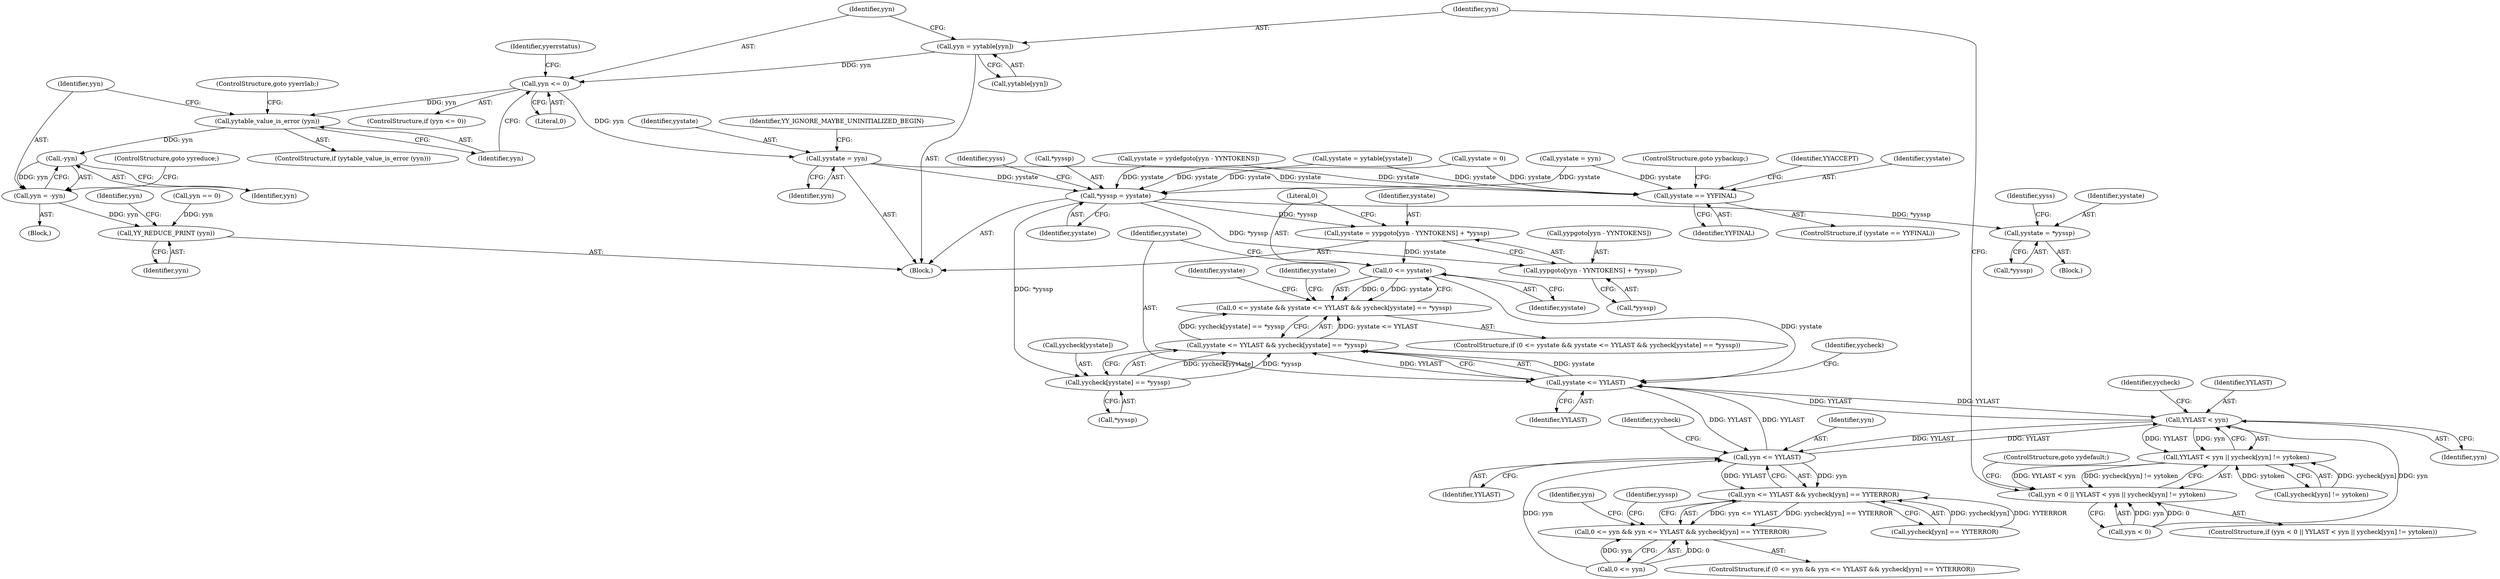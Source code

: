 digraph "0_yara_925bcf3c3b0a28b5b78e25d9efda5c0bf27ae699_1@array" {
"1000453" [label="(Call,yyn = yytable[yyn])"];
"1000459" [label="(Call,yyn <= 0)"];
"1000464" [label="(Call,yytable_value_is_error (yyn))"];
"1000469" [label="(Call,-yyn)"];
"1000467" [label="(Call,yyn = -yyn)"];
"1000521" [label="(Call,YY_REDUCE_PRINT (yyn))"];
"1000486" [label="(Call,yystate = yyn)"];
"1000284" [label="(Call,*yyssp = yystate)"];
"1001652" [label="(Call,yystate = yypgoto[yyn - YYNTOKENS] + *yyssp)"];
"1001664" [label="(Call,0 <= yystate)"];
"1001663" [label="(Call,0 <= yystate && yystate <= YYLAST && yycheck[yystate] == *yyssp)"];
"1001668" [label="(Call,yystate <= YYLAST)"];
"1000444" [label="(Call,YYLAST < yyn)"];
"1000443" [label="(Call,YYLAST < yyn || yycheck[yyn] != yytoken)"];
"1000439" [label="(Call,yyn < 0 || YYLAST < yyn || yycheck[yyn] != yytoken)"];
"1001782" [label="(Call,yyn <= YYLAST)"];
"1001781" [label="(Call,yyn <= YYLAST && yycheck[yyn] == YYTERROR)"];
"1001777" [label="(Call,0 <= yyn && yyn <= YYLAST && yycheck[yyn] == YYTERROR)"];
"1001667" [label="(Call,yystate <= YYLAST && yycheck[yystate] == *yyssp)"];
"1001654" [label="(Call,yypgoto[yyn - YYNTOKENS] + *yyssp)"];
"1001671" [label="(Call,yycheck[yystate] == *yyssp)"];
"1001816" [label="(Call,yystate = *yyssp)"];
"1000377" [label="(Call,yystate == YYFINAL)"];
"1001783" [label="(Identifier,yyn)"];
"1000467" [label="(Call,yyn = -yyn)"];
"1000486" [label="(Call,yystate = yyn)"];
"1000445" [label="(Identifier,YYLAST)"];
"1000464" [label="(Call,yytable_value_is_error (yyn))"];
"1000462" [label="(Block,)"];
"1001677" [label="(Call,yystate = yytable[yystate])"];
"1000522" [label="(Identifier,yyn)"];
"1001784" [label="(Identifier,YYLAST)"];
"1000487" [label="(Identifier,yystate)"];
"1000381" [label="(ControlStructure,goto yybackup;)"];
"1000380" [label="(Identifier,YYACCEPT)"];
"1001673" [label="(Identifier,yycheck)"];
"1001675" [label="(Call,*yyssp)"];
"1000468" [label="(Identifier,yyn)"];
"1001666" [label="(Identifier,yystate)"];
"1000460" [label="(Identifier,yyn)"];
"1001787" [label="(Identifier,yycheck)"];
"1001667" [label="(Call,yystate <= YYLAST && yycheck[yystate] == *yyssp)"];
"1000461" [label="(Literal,0)"];
"1000470" [label="(Identifier,yyn)"];
"1001660" [label="(Call,*yyssp)"];
"1000454" [label="(Identifier,yyn)"];
"1000463" [label="(ControlStructure,if (yytable_value_is_error (yyn)))"];
"1000447" [label="(Call,yycheck[yyn] != yytoken)"];
"1000379" [label="(Identifier,YYFINAL)"];
"1001782" [label="(Call,yyn <= YYLAST)"];
"1000503" [label="(Call,yyn == 0)"];
"1000287" [label="(Identifier,yystate)"];
"1001678" [label="(Identifier,yystate)"];
"1001653" [label="(Identifier,yystate)"];
"1001670" [label="(Identifier,YYLAST)"];
"1001792" [label="(Identifier,yyn)"];
"1000473" [label="(Identifier,yyerrstatus)"];
"1000446" [label="(Identifier,yyn)"];
"1000291" [label="(Identifier,yyss)"];
"1000458" [label="(ControlStructure,if (yyn <= 0))"];
"1000443" [label="(Call,YYLAST < yyn || yycheck[yyn] != yytoken)"];
"1000453" [label="(Call,yyn = yytable[yyn])"];
"1001654" [label="(Call,yypgoto[yyn - YYNTOKENS] + *yyssp)"];
"1001672" [label="(Call,yycheck[yystate])"];
"1000216" [label="(Block,)"];
"1000488" [label="(Identifier,yyn)"];
"1001776" [label="(ControlStructure,if (0 <= yyn && yyn <= YYLAST && yycheck[yyn] == YYTERROR))"];
"1000452" [label="(ControlStructure,goto yydefault;)"];
"1001683" [label="(Call,yystate = yydefgoto[yyn - YYNTOKENS])"];
"1001803" [label="(Identifier,yyssp)"];
"1001671" [label="(Call,yycheck[yystate] == *yyssp)"];
"1000438" [label="(ControlStructure,if (yyn < 0 || YYLAST < yyn || yycheck[yyn] != yytoken))"];
"1001662" [label="(ControlStructure,if (0 <= yystate && yystate <= YYLAST && yycheck[yystate] == *yyssp))"];
"1000378" [label="(Identifier,yystate)"];
"1001684" [label="(Identifier,yystate)"];
"1001816" [label="(Call,yystate = *yyssp)"];
"1000521" [label="(Call,YY_REDUCE_PRINT (yyn))"];
"1000285" [label="(Call,*yyssp)"];
"1000444" [label="(Call,YYLAST < yyn)"];
"1000491" [label="(Identifier,YY_IGNORE_MAYBE_UNINITIALIZED_BEGIN)"];
"1001818" [label="(Call,*yyssp)"];
"1001668" [label="(Call,yystate <= YYLAST)"];
"1001664" [label="(Call,0 <= yystate)"];
"1000465" [label="(Identifier,yyn)"];
"1001652" [label="(Call,yystate = yypgoto[yyn - YYNTOKENS] + *yyssp)"];
"1000449" [label="(Identifier,yycheck)"];
"1000376" [label="(ControlStructure,if (yystate == YYFINAL))"];
"1001663" [label="(Call,0 <= yystate && yystate <= YYLAST && yycheck[yystate] == *yyssp)"];
"1001665" [label="(Literal,0)"];
"1000524" [label="(Identifier,yyn)"];
"1001781" [label="(Call,yyn <= YYLAST && yycheck[yyn] == YYTERROR)"];
"1000439" [label="(Call,yyn < 0 || YYLAST < yyn || yycheck[yyn] != yytoken)"];
"1001821" [label="(Identifier,yyss)"];
"1001778" [label="(Call,0 <= yyn)"];
"1000267" [label="(Call,yystate = 0)"];
"1001785" [label="(Call,yycheck[yyn] == YYTERROR)"];
"1001777" [label="(Call,0 <= yyn && yyn <= YYLAST && yycheck[yyn] == YYTERROR)"];
"1001762" [label="(Block,)"];
"1000284" [label="(Call,*yyssp = yystate)"];
"1000466" [label="(ControlStructure,goto yyerrlab;)"];
"1000471" [label="(ControlStructure,goto yyreduce;)"];
"1001830" [label="(Call,yystate = yyn)"];
"1001655" [label="(Call,yypgoto[yyn - YYNTOKENS])"];
"1001817" [label="(Identifier,yystate)"];
"1000377" [label="(Call,yystate == YYFINAL)"];
"1000469" [label="(Call,-yyn)"];
"1000455" [label="(Call,yytable[yyn])"];
"1000440" [label="(Call,yyn < 0)"];
"1000459" [label="(Call,yyn <= 0)"];
"1001669" [label="(Identifier,yystate)"];
"1000453" -> "1000216"  [label="AST: "];
"1000453" -> "1000455"  [label="CFG: "];
"1000454" -> "1000453"  [label="AST: "];
"1000455" -> "1000453"  [label="AST: "];
"1000460" -> "1000453"  [label="CFG: "];
"1000453" -> "1000459"  [label="DDG: yyn"];
"1000459" -> "1000458"  [label="AST: "];
"1000459" -> "1000461"  [label="CFG: "];
"1000460" -> "1000459"  [label="AST: "];
"1000461" -> "1000459"  [label="AST: "];
"1000465" -> "1000459"  [label="CFG: "];
"1000473" -> "1000459"  [label="CFG: "];
"1000459" -> "1000464"  [label="DDG: yyn"];
"1000459" -> "1000486"  [label="DDG: yyn"];
"1000464" -> "1000463"  [label="AST: "];
"1000464" -> "1000465"  [label="CFG: "];
"1000465" -> "1000464"  [label="AST: "];
"1000466" -> "1000464"  [label="CFG: "];
"1000468" -> "1000464"  [label="CFG: "];
"1000464" -> "1000469"  [label="DDG: yyn"];
"1000469" -> "1000467"  [label="AST: "];
"1000469" -> "1000470"  [label="CFG: "];
"1000470" -> "1000469"  [label="AST: "];
"1000467" -> "1000469"  [label="CFG: "];
"1000469" -> "1000467"  [label="DDG: yyn"];
"1000467" -> "1000462"  [label="AST: "];
"1000468" -> "1000467"  [label="AST: "];
"1000471" -> "1000467"  [label="CFG: "];
"1000467" -> "1000521"  [label="DDG: yyn"];
"1000521" -> "1000216"  [label="AST: "];
"1000521" -> "1000522"  [label="CFG: "];
"1000522" -> "1000521"  [label="AST: "];
"1000524" -> "1000521"  [label="CFG: "];
"1000503" -> "1000521"  [label="DDG: yyn"];
"1000486" -> "1000216"  [label="AST: "];
"1000486" -> "1000488"  [label="CFG: "];
"1000487" -> "1000486"  [label="AST: "];
"1000488" -> "1000486"  [label="AST: "];
"1000491" -> "1000486"  [label="CFG: "];
"1000486" -> "1000284"  [label="DDG: yystate"];
"1000486" -> "1000377"  [label="DDG: yystate"];
"1000284" -> "1000216"  [label="AST: "];
"1000284" -> "1000287"  [label="CFG: "];
"1000285" -> "1000284"  [label="AST: "];
"1000287" -> "1000284"  [label="AST: "];
"1000291" -> "1000284"  [label="CFG: "];
"1001683" -> "1000284"  [label="DDG: yystate"];
"1001677" -> "1000284"  [label="DDG: yystate"];
"1001830" -> "1000284"  [label="DDG: yystate"];
"1000267" -> "1000284"  [label="DDG: yystate"];
"1000284" -> "1001652"  [label="DDG: *yyssp"];
"1000284" -> "1001654"  [label="DDG: *yyssp"];
"1000284" -> "1001671"  [label="DDG: *yyssp"];
"1000284" -> "1001816"  [label="DDG: *yyssp"];
"1001652" -> "1000216"  [label="AST: "];
"1001652" -> "1001654"  [label="CFG: "];
"1001653" -> "1001652"  [label="AST: "];
"1001654" -> "1001652"  [label="AST: "];
"1001665" -> "1001652"  [label="CFG: "];
"1001652" -> "1001664"  [label="DDG: yystate"];
"1001664" -> "1001663"  [label="AST: "];
"1001664" -> "1001666"  [label="CFG: "];
"1001665" -> "1001664"  [label="AST: "];
"1001666" -> "1001664"  [label="AST: "];
"1001669" -> "1001664"  [label="CFG: "];
"1001663" -> "1001664"  [label="CFG: "];
"1001664" -> "1001663"  [label="DDG: 0"];
"1001664" -> "1001663"  [label="DDG: yystate"];
"1001664" -> "1001668"  [label="DDG: yystate"];
"1001663" -> "1001662"  [label="AST: "];
"1001663" -> "1001667"  [label="CFG: "];
"1001667" -> "1001663"  [label="AST: "];
"1001678" -> "1001663"  [label="CFG: "];
"1001684" -> "1001663"  [label="CFG: "];
"1001667" -> "1001663"  [label="DDG: yystate <= YYLAST"];
"1001667" -> "1001663"  [label="DDG: yycheck[yystate] == *yyssp"];
"1001668" -> "1001667"  [label="AST: "];
"1001668" -> "1001670"  [label="CFG: "];
"1001669" -> "1001668"  [label="AST: "];
"1001670" -> "1001668"  [label="AST: "];
"1001673" -> "1001668"  [label="CFG: "];
"1001667" -> "1001668"  [label="CFG: "];
"1001668" -> "1000444"  [label="DDG: YYLAST"];
"1001668" -> "1001667"  [label="DDG: yystate"];
"1001668" -> "1001667"  [label="DDG: YYLAST"];
"1000444" -> "1001668"  [label="DDG: YYLAST"];
"1001782" -> "1001668"  [label="DDG: YYLAST"];
"1001668" -> "1001782"  [label="DDG: YYLAST"];
"1000444" -> "1000443"  [label="AST: "];
"1000444" -> "1000446"  [label="CFG: "];
"1000445" -> "1000444"  [label="AST: "];
"1000446" -> "1000444"  [label="AST: "];
"1000449" -> "1000444"  [label="CFG: "];
"1000443" -> "1000444"  [label="CFG: "];
"1000444" -> "1000443"  [label="DDG: YYLAST"];
"1000444" -> "1000443"  [label="DDG: yyn"];
"1001782" -> "1000444"  [label="DDG: YYLAST"];
"1000440" -> "1000444"  [label="DDG: yyn"];
"1000444" -> "1001782"  [label="DDG: YYLAST"];
"1000443" -> "1000439"  [label="AST: "];
"1000443" -> "1000447"  [label="CFG: "];
"1000447" -> "1000443"  [label="AST: "];
"1000439" -> "1000443"  [label="CFG: "];
"1000443" -> "1000439"  [label="DDG: YYLAST < yyn"];
"1000443" -> "1000439"  [label="DDG: yycheck[yyn] != yytoken"];
"1000447" -> "1000443"  [label="DDG: yycheck[yyn]"];
"1000447" -> "1000443"  [label="DDG: yytoken"];
"1000439" -> "1000438"  [label="AST: "];
"1000439" -> "1000440"  [label="CFG: "];
"1000440" -> "1000439"  [label="AST: "];
"1000452" -> "1000439"  [label="CFG: "];
"1000454" -> "1000439"  [label="CFG: "];
"1000440" -> "1000439"  [label="DDG: yyn"];
"1000440" -> "1000439"  [label="DDG: 0"];
"1001782" -> "1001781"  [label="AST: "];
"1001782" -> "1001784"  [label="CFG: "];
"1001783" -> "1001782"  [label="AST: "];
"1001784" -> "1001782"  [label="AST: "];
"1001787" -> "1001782"  [label="CFG: "];
"1001781" -> "1001782"  [label="CFG: "];
"1001782" -> "1001781"  [label="DDG: yyn"];
"1001782" -> "1001781"  [label="DDG: YYLAST"];
"1001778" -> "1001782"  [label="DDG: yyn"];
"1001781" -> "1001777"  [label="AST: "];
"1001781" -> "1001785"  [label="CFG: "];
"1001785" -> "1001781"  [label="AST: "];
"1001777" -> "1001781"  [label="CFG: "];
"1001781" -> "1001777"  [label="DDG: yyn <= YYLAST"];
"1001781" -> "1001777"  [label="DDG: yycheck[yyn] == YYTERROR"];
"1001785" -> "1001781"  [label="DDG: yycheck[yyn]"];
"1001785" -> "1001781"  [label="DDG: YYTERROR"];
"1001777" -> "1001776"  [label="AST: "];
"1001777" -> "1001778"  [label="CFG: "];
"1001778" -> "1001777"  [label="AST: "];
"1001792" -> "1001777"  [label="CFG: "];
"1001803" -> "1001777"  [label="CFG: "];
"1001778" -> "1001777"  [label="DDG: 0"];
"1001778" -> "1001777"  [label="DDG: yyn"];
"1001667" -> "1001671"  [label="CFG: "];
"1001671" -> "1001667"  [label="AST: "];
"1001671" -> "1001667"  [label="DDG: yycheck[yystate]"];
"1001671" -> "1001667"  [label="DDG: *yyssp"];
"1001654" -> "1001660"  [label="CFG: "];
"1001655" -> "1001654"  [label="AST: "];
"1001660" -> "1001654"  [label="AST: "];
"1001671" -> "1001675"  [label="CFG: "];
"1001672" -> "1001671"  [label="AST: "];
"1001675" -> "1001671"  [label="AST: "];
"1001816" -> "1001762"  [label="AST: "];
"1001816" -> "1001818"  [label="CFG: "];
"1001817" -> "1001816"  [label="AST: "];
"1001818" -> "1001816"  [label="AST: "];
"1001821" -> "1001816"  [label="CFG: "];
"1000377" -> "1000376"  [label="AST: "];
"1000377" -> "1000379"  [label="CFG: "];
"1000378" -> "1000377"  [label="AST: "];
"1000379" -> "1000377"  [label="AST: "];
"1000380" -> "1000377"  [label="CFG: "];
"1000381" -> "1000377"  [label="CFG: "];
"1001683" -> "1000377"  [label="DDG: yystate"];
"1001677" -> "1000377"  [label="DDG: yystate"];
"1001830" -> "1000377"  [label="DDG: yystate"];
"1000267" -> "1000377"  [label="DDG: yystate"];
}

